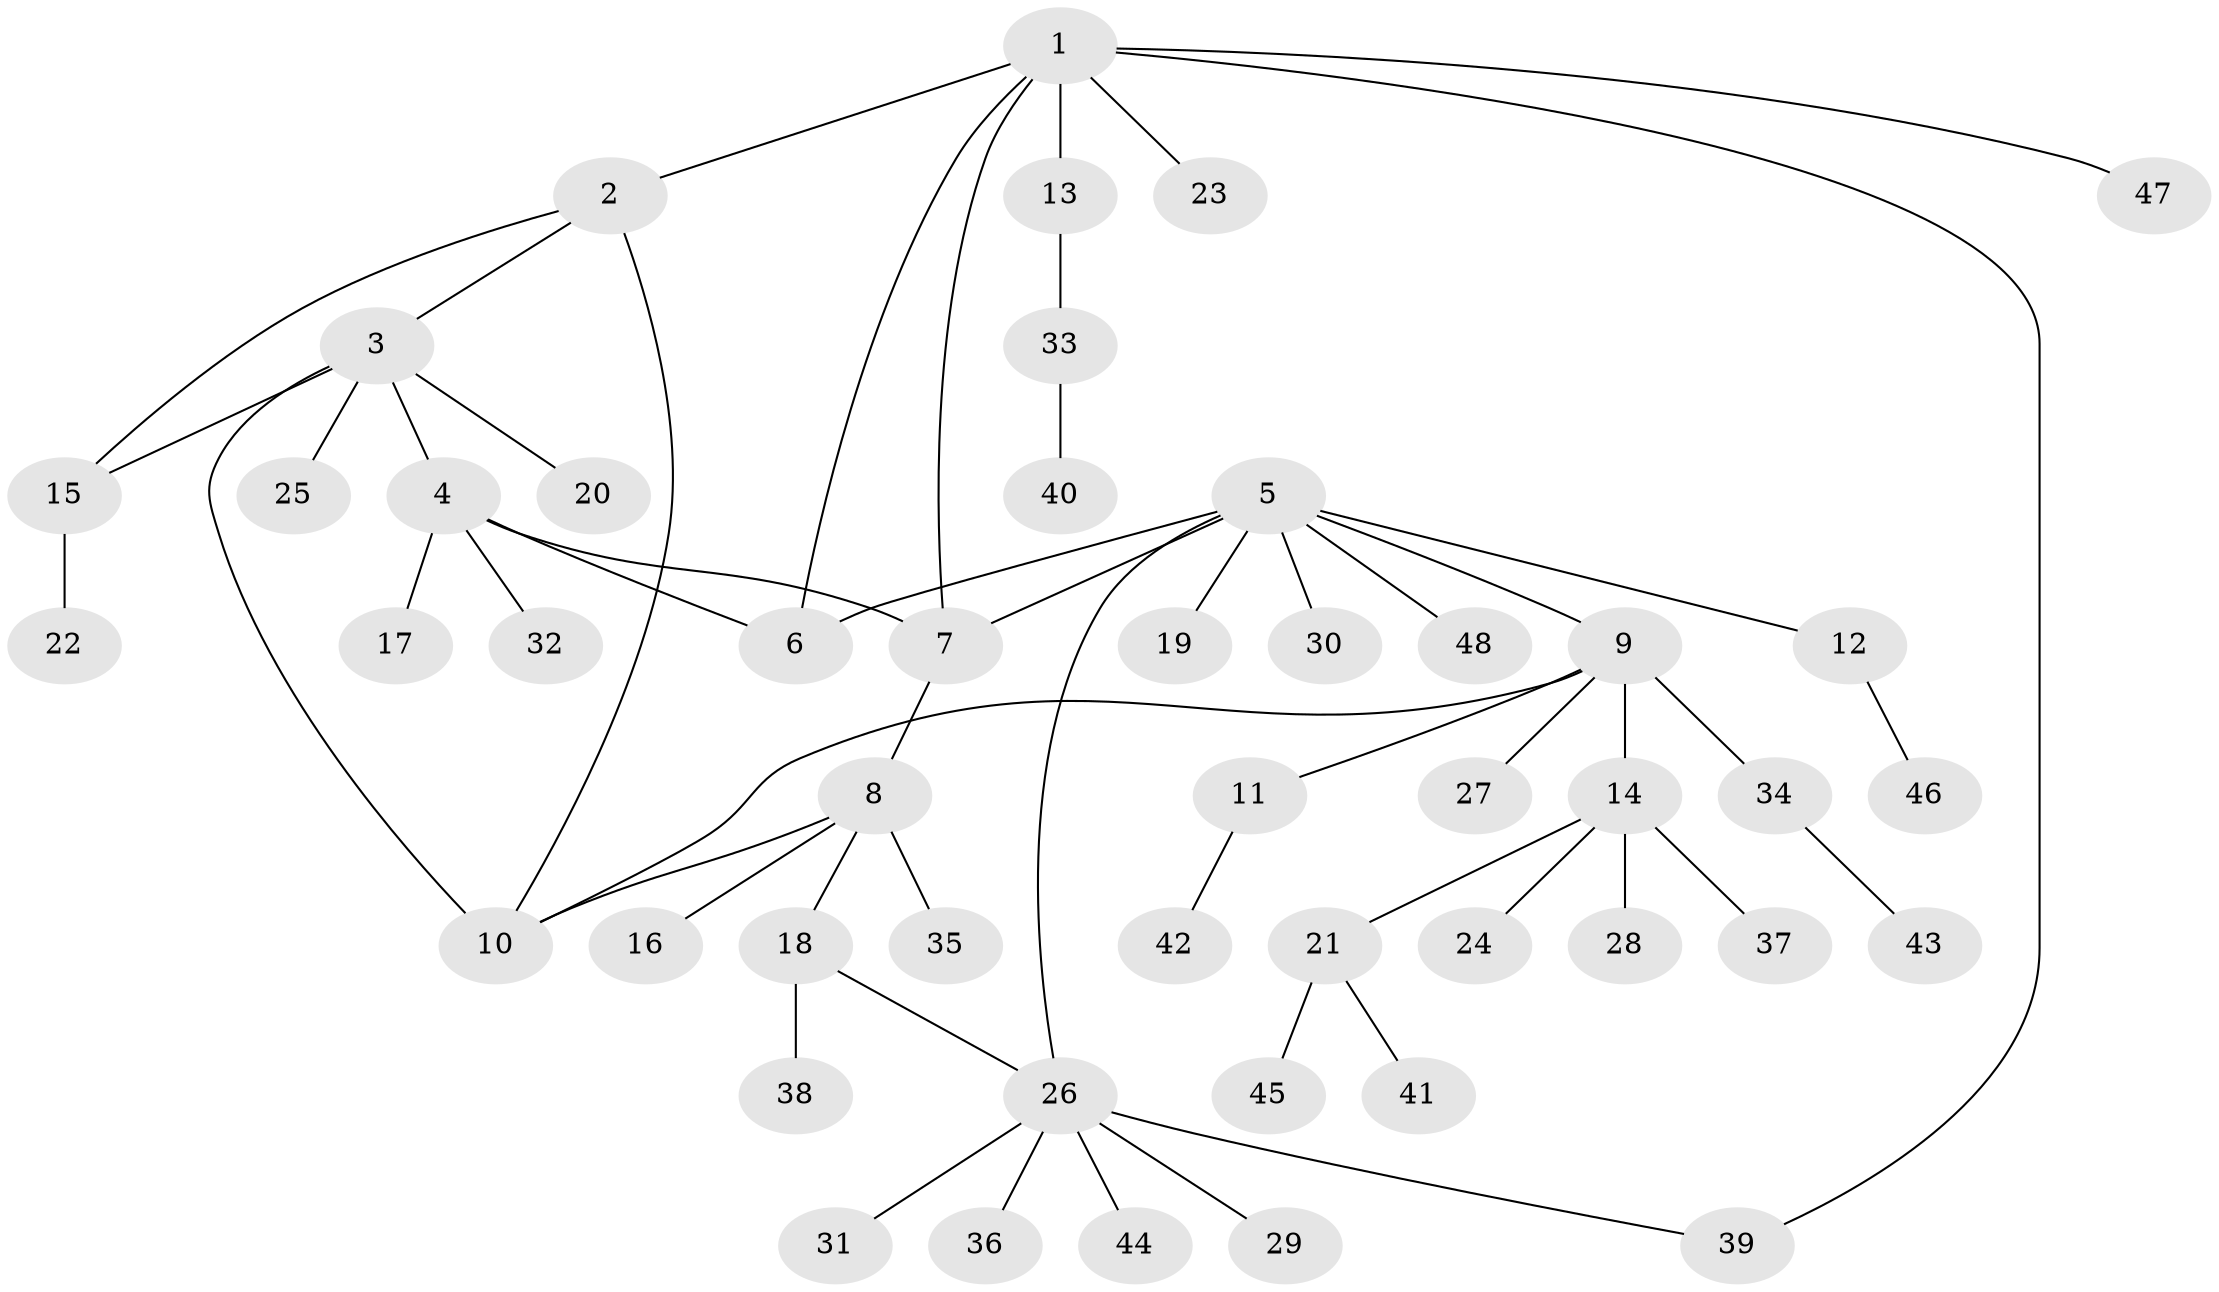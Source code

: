 // Generated by graph-tools (version 1.1) at 2025/16/03/09/25 04:16:06]
// undirected, 48 vertices, 56 edges
graph export_dot {
graph [start="1"]
  node [color=gray90,style=filled];
  1;
  2;
  3;
  4;
  5;
  6;
  7;
  8;
  9;
  10;
  11;
  12;
  13;
  14;
  15;
  16;
  17;
  18;
  19;
  20;
  21;
  22;
  23;
  24;
  25;
  26;
  27;
  28;
  29;
  30;
  31;
  32;
  33;
  34;
  35;
  36;
  37;
  38;
  39;
  40;
  41;
  42;
  43;
  44;
  45;
  46;
  47;
  48;
  1 -- 2;
  1 -- 6;
  1 -- 7;
  1 -- 13;
  1 -- 23;
  1 -- 39;
  1 -- 47;
  2 -- 3;
  2 -- 10;
  2 -- 15;
  3 -- 4;
  3 -- 10;
  3 -- 15;
  3 -- 20;
  3 -- 25;
  4 -- 6;
  4 -- 7;
  4 -- 17;
  4 -- 32;
  5 -- 6;
  5 -- 7;
  5 -- 9;
  5 -- 12;
  5 -- 19;
  5 -- 26;
  5 -- 30;
  5 -- 48;
  7 -- 8;
  8 -- 10;
  8 -- 16;
  8 -- 18;
  8 -- 35;
  9 -- 10;
  9 -- 11;
  9 -- 14;
  9 -- 27;
  9 -- 34;
  11 -- 42;
  12 -- 46;
  13 -- 33;
  14 -- 21;
  14 -- 24;
  14 -- 28;
  14 -- 37;
  15 -- 22;
  18 -- 26;
  18 -- 38;
  21 -- 41;
  21 -- 45;
  26 -- 29;
  26 -- 31;
  26 -- 36;
  26 -- 39;
  26 -- 44;
  33 -- 40;
  34 -- 43;
}
